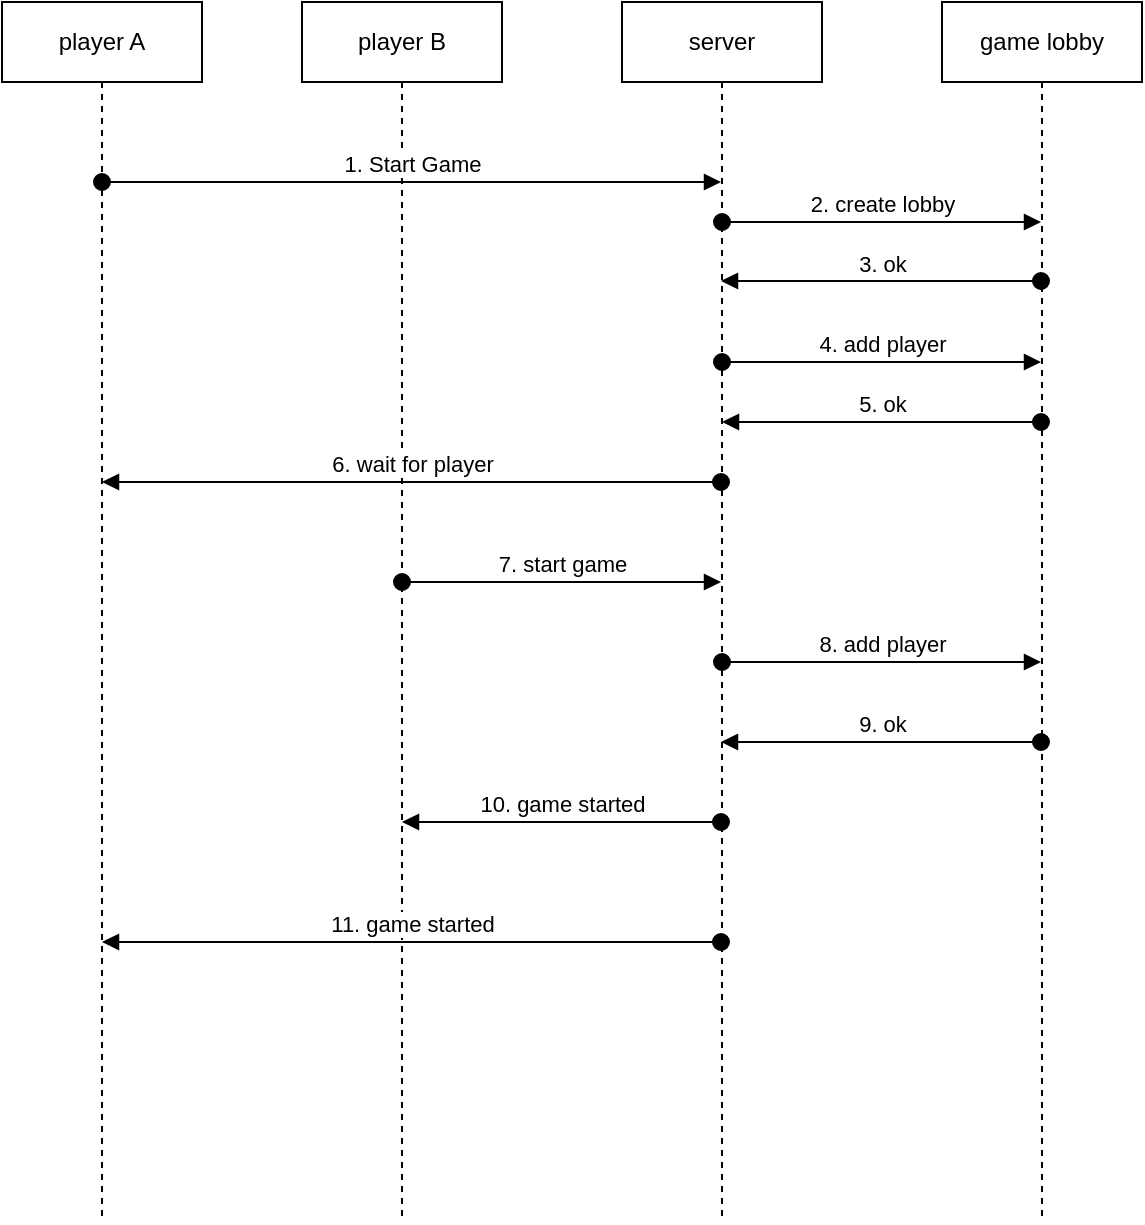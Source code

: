 <mxfile version="24.4.8" type="device">
  <diagram name="Page-1" id="2YBvvXClWsGukQMizWep">
    <mxGraphModel dx="954" dy="642" grid="1" gridSize="10" guides="1" tooltips="1" connect="1" arrows="1" fold="1" page="1" pageScale="1" pageWidth="850" pageHeight="1100" math="0" shadow="0">
      <root>
        <mxCell id="0" />
        <mxCell id="1" parent="0" />
        <mxCell id="aM9ryv3xv72pqoxQDRHE-1" value="player A" style="shape=umlLifeline;perimeter=lifelinePerimeter;whiteSpace=wrap;html=1;container=0;dropTarget=0;collapsible=0;recursiveResize=0;outlineConnect=0;portConstraint=eastwest;newEdgeStyle={&quot;edgeStyle&quot;:&quot;elbowEdgeStyle&quot;,&quot;elbow&quot;:&quot;vertical&quot;,&quot;curved&quot;:0,&quot;rounded&quot;:0};" parent="1" vertex="1">
          <mxGeometry x="50" y="30" width="100" height="610" as="geometry" />
        </mxCell>
        <mxCell id="aM9ryv3xv72pqoxQDRHE-5" value="player B" style="shape=umlLifeline;perimeter=lifelinePerimeter;whiteSpace=wrap;html=1;container=0;dropTarget=0;collapsible=0;recursiveResize=0;outlineConnect=0;portConstraint=eastwest;newEdgeStyle={&quot;edgeStyle&quot;:&quot;elbowEdgeStyle&quot;,&quot;elbow&quot;:&quot;vertical&quot;,&quot;curved&quot;:0,&quot;rounded&quot;:0};" parent="1" vertex="1">
          <mxGeometry x="200" y="30" width="100" height="610" as="geometry" />
        </mxCell>
        <mxCell id="Naz3_VIbMU0rlAYXesN0-1" value="server" style="shape=umlLifeline;perimeter=lifelinePerimeter;whiteSpace=wrap;html=1;container=1;dropTarget=0;collapsible=0;recursiveResize=0;outlineConnect=0;portConstraint=eastwest;newEdgeStyle={&quot;curved&quot;:0,&quot;rounded&quot;:0};" vertex="1" parent="1">
          <mxGeometry x="360" y="30" width="100" height="610" as="geometry" />
        </mxCell>
        <mxCell id="Naz3_VIbMU0rlAYXesN0-4" value="1. Start Game" style="html=1;verticalAlign=bottom;startArrow=oval;startFill=1;endArrow=block;startSize=8;curved=0;rounded=0;" edge="1" parent="1" source="aM9ryv3xv72pqoxQDRHE-1" target="Naz3_VIbMU0rlAYXesN0-1">
          <mxGeometry width="60" relative="1" as="geometry">
            <mxPoint x="360" y="270" as="sourcePoint" />
            <mxPoint x="420" y="270" as="targetPoint" />
            <Array as="points">
              <mxPoint x="140" y="120" />
            </Array>
          </mxGeometry>
        </mxCell>
        <mxCell id="Naz3_VIbMU0rlAYXesN0-7" value="game lobby" style="shape=umlLifeline;perimeter=lifelinePerimeter;whiteSpace=wrap;html=1;container=1;dropTarget=0;collapsible=0;recursiveResize=0;outlineConnect=0;portConstraint=eastwest;newEdgeStyle={&quot;curved&quot;:0,&quot;rounded&quot;:0};" vertex="1" parent="1">
          <mxGeometry x="520" y="30" width="100" height="610" as="geometry" />
        </mxCell>
        <mxCell id="Naz3_VIbMU0rlAYXesN0-8" value="2. create lobby" style="html=1;verticalAlign=bottom;startArrow=oval;startFill=1;endArrow=block;startSize=8;curved=0;rounded=0;" edge="1" parent="1" source="Naz3_VIbMU0rlAYXesN0-1" target="Naz3_VIbMU0rlAYXesN0-7">
          <mxGeometry width="60" relative="1" as="geometry">
            <mxPoint x="460" y="360" as="sourcePoint" />
            <mxPoint x="770" y="360" as="targetPoint" />
            <Array as="points">
              <mxPoint x="480" y="140" />
            </Array>
          </mxGeometry>
        </mxCell>
        <mxCell id="Naz3_VIbMU0rlAYXesN0-12" value="4. add player" style="html=1;verticalAlign=bottom;startArrow=oval;startFill=1;endArrow=block;startSize=8;curved=0;rounded=0;" edge="1" parent="1" source="Naz3_VIbMU0rlAYXesN0-1" target="Naz3_VIbMU0rlAYXesN0-7">
          <mxGeometry width="60" relative="1" as="geometry">
            <mxPoint x="460" y="250" as="sourcePoint" />
            <mxPoint x="770" y="250" as="targetPoint" />
            <Array as="points">
              <mxPoint x="490" y="210" />
            </Array>
          </mxGeometry>
        </mxCell>
        <mxCell id="Naz3_VIbMU0rlAYXesN0-13" value="5. ok" style="html=1;verticalAlign=bottom;startArrow=oval;startFill=1;endArrow=block;startSize=8;curved=0;rounded=0;" edge="1" parent="1" source="Naz3_VIbMU0rlAYXesN0-7" target="Naz3_VIbMU0rlAYXesN0-1">
          <mxGeometry width="60" relative="1" as="geometry">
            <mxPoint x="310" y="380" as="sourcePoint" />
            <mxPoint x="620" y="380" as="targetPoint" />
            <Array as="points">
              <mxPoint x="490" y="240" />
            </Array>
          </mxGeometry>
        </mxCell>
        <mxCell id="Naz3_VIbMU0rlAYXesN0-14" value="3. ok" style="html=1;verticalAlign=bottom;startArrow=oval;startFill=1;endArrow=block;startSize=8;curved=0;rounded=0;" edge="1" parent="1">
          <mxGeometry width="60" relative="1" as="geometry">
            <mxPoint x="569.5" y="169.5" as="sourcePoint" />
            <mxPoint x="409.5" y="169.5" as="targetPoint" />
            <Array as="points">
              <mxPoint x="505" y="169.5" />
            </Array>
          </mxGeometry>
        </mxCell>
        <mxCell id="Naz3_VIbMU0rlAYXesN0-15" value="7. start game" style="html=1;verticalAlign=bottom;startArrow=oval;startFill=1;endArrow=block;startSize=8;curved=0;rounded=0;" edge="1" parent="1" source="aM9ryv3xv72pqoxQDRHE-5" target="Naz3_VIbMU0rlAYXesN0-1">
          <mxGeometry width="60" relative="1" as="geometry">
            <mxPoint x="420" y="280" as="sourcePoint" />
            <mxPoint x="260" y="280" as="targetPoint" />
            <Array as="points">
              <mxPoint x="340" y="320" />
            </Array>
          </mxGeometry>
        </mxCell>
        <mxCell id="Naz3_VIbMU0rlAYXesN0-16" value="6. wait for player" style="html=1;verticalAlign=bottom;startArrow=oval;startFill=1;endArrow=block;startSize=8;curved=0;rounded=0;" edge="1" parent="1" source="Naz3_VIbMU0rlAYXesN0-1" target="aM9ryv3xv72pqoxQDRHE-1">
          <mxGeometry width="60" relative="1" as="geometry">
            <mxPoint x="310" y="400" as="sourcePoint" />
            <mxPoint x="150" y="400" as="targetPoint" />
            <Array as="points">
              <mxPoint x="230" y="270" />
            </Array>
          </mxGeometry>
        </mxCell>
        <mxCell id="Naz3_VIbMU0rlAYXesN0-17" value="8. add player" style="html=1;verticalAlign=bottom;startArrow=oval;startFill=1;endArrow=block;startSize=8;curved=0;rounded=0;" edge="1" parent="1" source="Naz3_VIbMU0rlAYXesN0-1" target="Naz3_VIbMU0rlAYXesN0-7">
          <mxGeometry width="60" relative="1" as="geometry">
            <mxPoint x="560" y="540" as="sourcePoint" />
            <mxPoint x="400" y="540" as="targetPoint" />
            <Array as="points">
              <mxPoint x="480" y="360" />
            </Array>
          </mxGeometry>
        </mxCell>
        <mxCell id="Naz3_VIbMU0rlAYXesN0-18" value="9. ok" style="html=1;verticalAlign=bottom;startArrow=oval;startFill=1;endArrow=block;startSize=8;curved=0;rounded=0;" edge="1" parent="1">
          <mxGeometry width="60" relative="1" as="geometry">
            <mxPoint x="569.5" y="400" as="sourcePoint" />
            <mxPoint x="409.5" y="400" as="targetPoint" />
            <Array as="points" />
          </mxGeometry>
        </mxCell>
        <mxCell id="Naz3_VIbMU0rlAYXesN0-19" value="10. game started" style="html=1;verticalAlign=bottom;startArrow=oval;startFill=1;endArrow=block;startSize=8;curved=0;rounded=0;" edge="1" parent="1" source="Naz3_VIbMU0rlAYXesN0-1" target="aM9ryv3xv72pqoxQDRHE-5">
          <mxGeometry width="60" relative="1" as="geometry">
            <mxPoint x="430" y="540" as="sourcePoint" />
            <mxPoint x="270" y="540" as="targetPoint" />
            <Array as="points">
              <mxPoint x="320" y="440" />
            </Array>
          </mxGeometry>
        </mxCell>
        <mxCell id="Naz3_VIbMU0rlAYXesN0-20" value="11. game started" style="html=1;verticalAlign=bottom;startArrow=oval;startFill=1;endArrow=block;startSize=8;curved=0;rounded=0;" edge="1" parent="1" source="Naz3_VIbMU0rlAYXesN0-1" target="aM9ryv3xv72pqoxQDRHE-1">
          <mxGeometry width="60" relative="1" as="geometry">
            <mxPoint x="420" y="540" as="sourcePoint" />
            <mxPoint x="260" y="540" as="targetPoint" />
            <Array as="points">
              <mxPoint x="280" y="500" />
            </Array>
          </mxGeometry>
        </mxCell>
      </root>
    </mxGraphModel>
  </diagram>
</mxfile>
